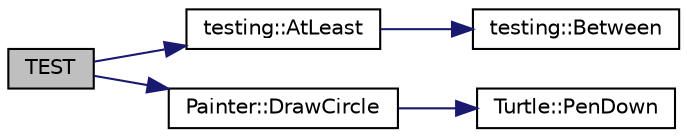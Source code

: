 digraph "TEST"
{
  edge [fontname="Helvetica",fontsize="10",labelfontname="Helvetica",labelfontsize="10"];
  node [fontname="Helvetica",fontsize="10",shape=record];
  rankdir="LR";
  Node0 [label="TEST",height=0.2,width=0.4,color="black", fillcolor="grey75", style="filled", fontcolor="black"];
  Node0 -> Node1 [color="midnightblue",fontsize="10",style="solid",fontname="Helvetica"];
  Node1 [label="testing::AtLeast",height=0.2,width=0.4,color="black", fillcolor="white", style="filled",URL="$d0/d75/namespacetesting.html#a137297cb3c582843989fbd937cf0fed2"];
  Node1 -> Node2 [color="midnightblue",fontsize="10",style="solid",fontname="Helvetica"];
  Node2 [label="testing::Between",height=0.2,width=0.4,color="black", fillcolor="white", style="filled",URL="$d0/d75/namespacetesting.html#a3bb2d3cdd3fdf5b4be1480fce549918e"];
  Node0 -> Node3 [color="midnightblue",fontsize="10",style="solid",fontname="Helvetica"];
  Node3 [label="Painter::DrawCircle",height=0.2,width=0.4,color="black", fillcolor="white", style="filled",URL="$dd/d30/class_painter.html#a0dd74a75b47da1afe5cb55b8a6ebcdb0"];
  Node3 -> Node4 [color="midnightblue",fontsize="10",style="solid",fontname="Helvetica"];
  Node4 [label="Turtle::PenDown",height=0.2,width=0.4,color="black", fillcolor="white", style="filled",URL="$db/de7/class_turtle.html#aac8729a51896a3d27149013d7be39108"];
}
